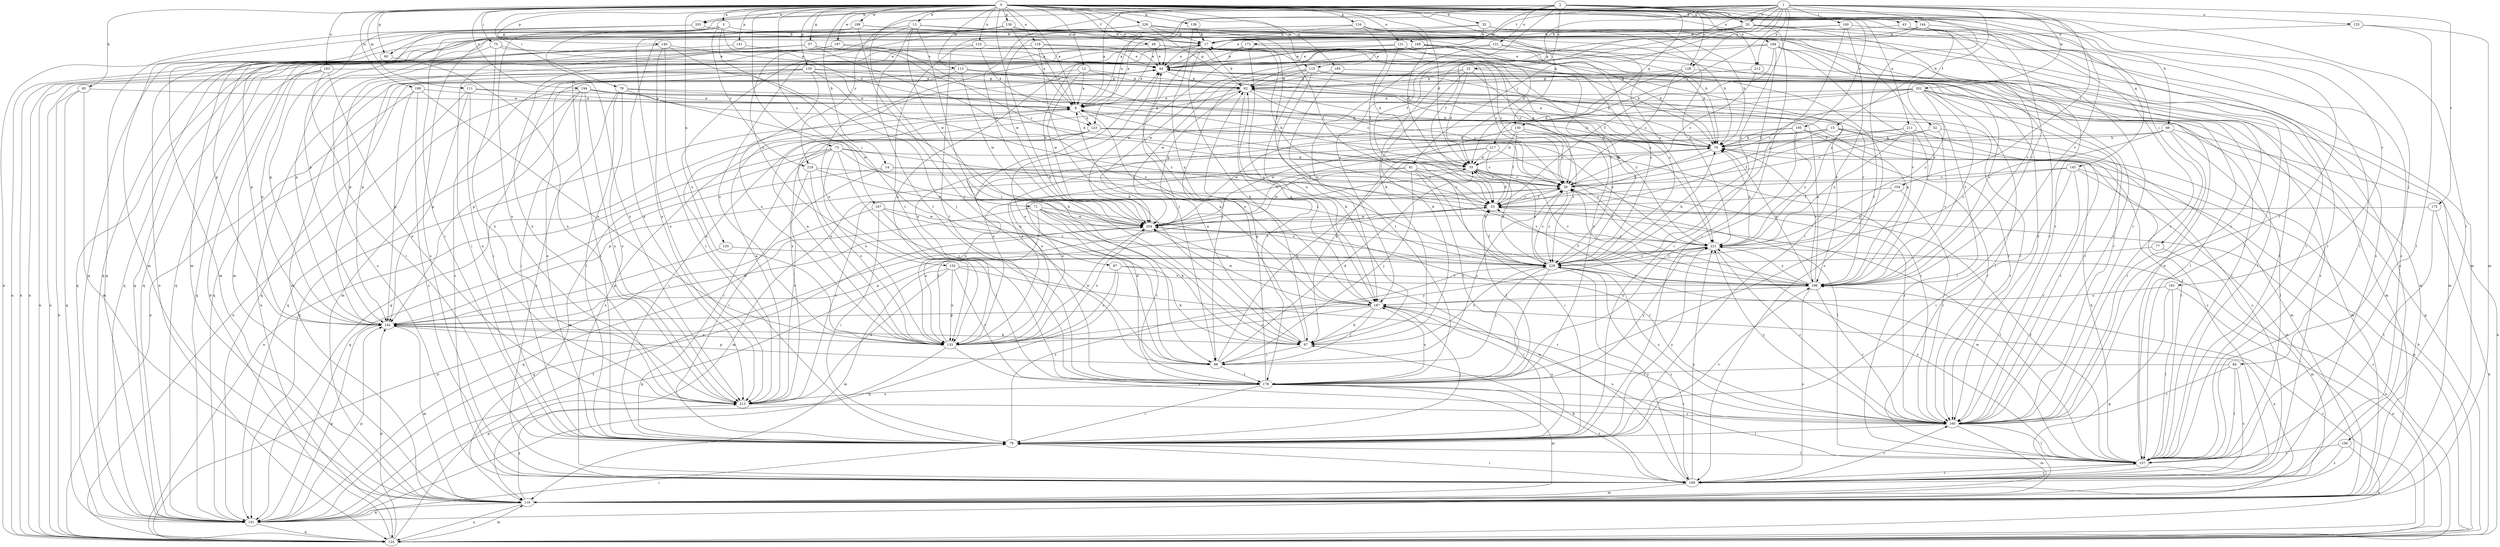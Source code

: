 strict digraph  {
0;
1;
2;
3;
8;
12;
13;
14;
15;
17;
20;
22;
26;
32;
35;
43;
44;
49;
52;
53;
57;
60;
62;
65;
66;
70;
71;
73;
75;
77;
78;
79;
81;
84;
87;
88;
97;
100;
104;
106;
107;
111;
113;
115;
116;
118;
120;
121;
122;
123;
124;
125;
128;
131;
132;
133;
134;
135;
136;
138;
140;
141;
142;
144;
145;
150;
151;
160;
167;
168;
169;
173;
175;
178;
183;
184;
185;
187;
191;
194;
195;
196;
197;
198;
199;
202;
203;
204;
211;
212;
213;
217;
219;
221;
226;
229;
0 -> 3  [label=a];
0 -> 8  [label=a];
0 -> 12  [label=b];
0 -> 13  [label=b];
0 -> 14  [label=b];
0 -> 32  [label=d];
0 -> 35  [label=d];
0 -> 43  [label=e];
0 -> 44  [label=e];
0 -> 49  [label=f];
0 -> 52  [label=f];
0 -> 57  [label=g];
0 -> 60  [label=g];
0 -> 65  [label=h];
0 -> 71  [label=i];
0 -> 73  [label=i];
0 -> 75  [label=i];
0 -> 77  [label=i];
0 -> 78  [label=i];
0 -> 97  [label=k];
0 -> 111  [label=m];
0 -> 113  [label=m];
0 -> 115  [label=m];
0 -> 118  [label=n];
0 -> 120  [label=n];
0 -> 121  [label=n];
0 -> 122  [label=n];
0 -> 134  [label=p];
0 -> 135  [label=p];
0 -> 136  [label=p];
0 -> 138  [label=p];
0 -> 140  [label=p];
0 -> 141  [label=p];
0 -> 144  [label=q];
0 -> 145  [label=q];
0 -> 150  [label=q];
0 -> 160  [label=r];
0 -> 167  [label=s];
0 -> 183  [label=u];
0 -> 184  [label=u];
0 -> 185  [label=u];
0 -> 191  [label=v];
0 -> 194  [label=v];
0 -> 195  [label=v];
0 -> 197  [label=w];
0 -> 198  [label=w];
0 -> 199  [label=w];
0 -> 211  [label=x];
0 -> 226  [label=z];
1 -> 8  [label=a];
1 -> 15  [label=b];
1 -> 20  [label=c];
1 -> 53  [label=f];
1 -> 81  [label=j];
1 -> 100  [label=l];
1 -> 104  [label=l];
1 -> 125  [label=o];
1 -> 128  [label=o];
1 -> 173  [label=t];
1 -> 175  [label=t];
1 -> 178  [label=t];
1 -> 187  [label=u];
1 -> 202  [label=w];
1 -> 203  [label=w];
1 -> 212  [label=x];
1 -> 217  [label=y];
1 -> 219  [label=y];
1 -> 229  [label=z];
2 -> 8  [label=a];
2 -> 20  [label=c];
2 -> 22  [label=c];
2 -> 53  [label=f];
2 -> 66  [label=h];
2 -> 84  [label=j];
2 -> 106  [label=l];
2 -> 115  [label=m];
2 -> 123  [label=n];
2 -> 128  [label=o];
2 -> 131  [label=o];
2 -> 142  [label=p];
2 -> 150  [label=q];
2 -> 196  [label=v];
2 -> 203  [label=w];
2 -> 204  [label=w];
2 -> 212  [label=x];
3 -> 17  [label=b];
3 -> 60  [label=g];
3 -> 87  [label=j];
3 -> 116  [label=m];
3 -> 123  [label=n];
3 -> 213  [label=x];
3 -> 219  [label=y];
8 -> 70  [label=h];
8 -> 123  [label=n];
8 -> 151  [label=q];
8 -> 229  [label=z];
12 -> 8  [label=a];
12 -> 62  [label=g];
12 -> 116  [label=m];
12 -> 196  [label=v];
12 -> 204  [label=w];
13 -> 35  [label=d];
13 -> 88  [label=j];
13 -> 132  [label=o];
13 -> 160  [label=r];
13 -> 168  [label=s];
13 -> 178  [label=t];
13 -> 204  [label=w];
13 -> 213  [label=x];
14 -> 26  [label=c];
14 -> 79  [label=i];
14 -> 107  [label=l];
14 -> 151  [label=q];
15 -> 26  [label=c];
15 -> 70  [label=h];
15 -> 116  [label=m];
15 -> 133  [label=o];
15 -> 160  [label=r];
15 -> 169  [label=s];
15 -> 204  [label=w];
17 -> 44  [label=e];
17 -> 70  [label=h];
17 -> 88  [label=j];
17 -> 97  [label=k];
17 -> 116  [label=m];
17 -> 169  [label=s];
20 -> 17  [label=b];
20 -> 62  [label=g];
20 -> 79  [label=i];
20 -> 97  [label=k];
20 -> 107  [label=l];
20 -> 142  [label=p];
20 -> 160  [label=r];
20 -> 169  [label=s];
22 -> 35  [label=d];
22 -> 62  [label=g];
22 -> 97  [label=k];
22 -> 151  [label=q];
22 -> 169  [label=s];
22 -> 178  [label=t];
26 -> 53  [label=f];
26 -> 116  [label=m];
26 -> 229  [label=z];
32 -> 8  [label=a];
32 -> 17  [label=b];
32 -> 70  [label=h];
32 -> 107  [label=l];
32 -> 116  [label=m];
32 -> 151  [label=q];
35 -> 26  [label=c];
35 -> 133  [label=o];
35 -> 160  [label=r];
35 -> 196  [label=v];
35 -> 229  [label=z];
43 -> 17  [label=b];
43 -> 160  [label=r];
43 -> 196  [label=v];
44 -> 62  [label=g];
44 -> 107  [label=l];
44 -> 151  [label=q];
44 -> 196  [label=v];
44 -> 213  [label=x];
49 -> 8  [label=a];
49 -> 26  [label=c];
49 -> 44  [label=e];
49 -> 151  [label=q];
49 -> 221  [label=y];
52 -> 26  [label=c];
52 -> 70  [label=h];
52 -> 116  [label=m];
52 -> 196  [label=v];
53 -> 17  [label=b];
53 -> 26  [label=c];
53 -> 35  [label=d];
53 -> 107  [label=l];
53 -> 204  [label=w];
57 -> 35  [label=d];
57 -> 44  [label=e];
57 -> 79  [label=i];
57 -> 124  [label=n];
57 -> 151  [label=q];
57 -> 187  [label=u];
60 -> 116  [label=m];
60 -> 213  [label=x];
62 -> 8  [label=a];
62 -> 17  [label=b];
62 -> 26  [label=c];
62 -> 151  [label=q];
62 -> 178  [label=t];
62 -> 221  [label=y];
65 -> 8  [label=a];
65 -> 116  [label=m];
65 -> 124  [label=n];
65 -> 151  [label=q];
66 -> 70  [label=h];
66 -> 107  [label=l];
66 -> 124  [label=n];
66 -> 133  [label=o];
66 -> 160  [label=r];
66 -> 229  [label=z];
70 -> 35  [label=d];
70 -> 44  [label=e];
70 -> 53  [label=f];
70 -> 62  [label=g];
70 -> 196  [label=v];
71 -> 97  [label=k];
71 -> 133  [label=o];
71 -> 151  [label=q];
71 -> 160  [label=r];
71 -> 178  [label=t];
71 -> 204  [label=w];
71 -> 229  [label=z];
73 -> 35  [label=d];
73 -> 53  [label=f];
73 -> 79  [label=i];
73 -> 88  [label=j];
73 -> 116  [label=m];
73 -> 124  [label=n];
73 -> 133  [label=o];
73 -> 229  [label=z];
75 -> 44  [label=e];
75 -> 160  [label=r];
75 -> 169  [label=s];
75 -> 213  [label=x];
77 -> 116  [label=m];
77 -> 229  [label=z];
78 -> 8  [label=a];
78 -> 70  [label=h];
78 -> 79  [label=i];
78 -> 169  [label=s];
78 -> 204  [label=w];
78 -> 213  [label=x];
79 -> 44  [label=e];
79 -> 107  [label=l];
79 -> 187  [label=u];
79 -> 196  [label=v];
79 -> 221  [label=y];
79 -> 229  [label=z];
81 -> 26  [label=c];
81 -> 79  [label=i];
81 -> 88  [label=j];
81 -> 142  [label=p];
81 -> 178  [label=t];
81 -> 196  [label=v];
81 -> 204  [label=w];
84 -> 107  [label=l];
84 -> 160  [label=r];
84 -> 169  [label=s];
84 -> 178  [label=t];
87 -> 97  [label=k];
87 -> 133  [label=o];
87 -> 151  [label=q];
87 -> 196  [label=v];
88 -> 26  [label=c];
88 -> 35  [label=d];
88 -> 44  [label=e];
88 -> 70  [label=h];
88 -> 142  [label=p];
88 -> 178  [label=t];
97 -> 8  [label=a];
97 -> 44  [label=e];
97 -> 88  [label=j];
97 -> 229  [label=z];
100 -> 17  [label=b];
100 -> 79  [label=i];
100 -> 169  [label=s];
100 -> 204  [label=w];
100 -> 229  [label=z];
104 -> 53  [label=f];
104 -> 160  [label=r];
104 -> 221  [label=y];
106 -> 107  [label=l];
106 -> 124  [label=n];
106 -> 169  [label=s];
107 -> 44  [label=e];
107 -> 53  [label=f];
107 -> 70  [label=h];
107 -> 169  [label=s];
107 -> 187  [label=u];
107 -> 204  [label=w];
107 -> 221  [label=y];
111 -> 8  [label=a];
111 -> 107  [label=l];
111 -> 124  [label=n];
111 -> 142  [label=p];
111 -> 213  [label=x];
113 -> 26  [label=c];
113 -> 62  [label=g];
113 -> 79  [label=i];
113 -> 124  [label=n];
113 -> 204  [label=w];
115 -> 62  [label=g];
115 -> 70  [label=h];
115 -> 88  [label=j];
115 -> 97  [label=k];
115 -> 107  [label=l];
115 -> 187  [label=u];
115 -> 196  [label=v];
115 -> 204  [label=w];
116 -> 124  [label=n];
116 -> 151  [label=q];
116 -> 187  [label=u];
116 -> 213  [label=x];
118 -> 8  [label=a];
118 -> 26  [label=c];
118 -> 44  [label=e];
118 -> 97  [label=k];
118 -> 133  [label=o];
120 -> 142  [label=p];
120 -> 229  [label=z];
121 -> 35  [label=d];
121 -> 44  [label=e];
121 -> 124  [label=n];
121 -> 229  [label=z];
122 -> 8  [label=a];
122 -> 44  [label=e];
122 -> 151  [label=q];
122 -> 178  [label=t];
123 -> 70  [label=h];
123 -> 79  [label=i];
123 -> 133  [label=o];
123 -> 160  [label=r];
123 -> 169  [label=s];
123 -> 221  [label=y];
124 -> 17  [label=b];
124 -> 26  [label=c];
124 -> 53  [label=f];
124 -> 62  [label=g];
124 -> 70  [label=h];
124 -> 116  [label=m];
124 -> 142  [label=p];
124 -> 196  [label=v];
125 -> 17  [label=b];
125 -> 107  [label=l];
125 -> 116  [label=m];
128 -> 26  [label=c];
128 -> 35  [label=d];
128 -> 62  [label=g];
128 -> 116  [label=m];
131 -> 44  [label=e];
131 -> 70  [label=h];
131 -> 133  [label=o];
131 -> 142  [label=p];
131 -> 169  [label=s];
131 -> 187  [label=u];
131 -> 229  [label=z];
132 -> 116  [label=m];
132 -> 133  [label=o];
132 -> 160  [label=r];
132 -> 178  [label=t];
132 -> 196  [label=v];
132 -> 213  [label=x];
133 -> 8  [label=a];
133 -> 53  [label=f];
133 -> 151  [label=q];
133 -> 160  [label=r];
133 -> 204  [label=w];
133 -> 221  [label=y];
134 -> 17  [label=b];
134 -> 35  [label=d];
134 -> 53  [label=f];
134 -> 142  [label=p];
134 -> 178  [label=t];
134 -> 196  [label=v];
134 -> 221  [label=y];
135 -> 62  [label=g];
135 -> 79  [label=i];
135 -> 97  [label=k];
135 -> 107  [label=l];
135 -> 124  [label=n];
135 -> 133  [label=o];
135 -> 169  [label=s];
135 -> 229  [label=z];
136 -> 8  [label=a];
136 -> 17  [label=b];
136 -> 70  [label=h];
136 -> 79  [label=i];
136 -> 107  [label=l];
136 -> 133  [label=o];
136 -> 213  [label=x];
138 -> 17  [label=b];
138 -> 187  [label=u];
140 -> 44  [label=e];
140 -> 79  [label=i];
140 -> 88  [label=j];
140 -> 142  [label=p];
140 -> 213  [label=x];
141 -> 44  [label=e];
141 -> 151  [label=q];
142 -> 97  [label=k];
142 -> 116  [label=m];
142 -> 133  [label=o];
142 -> 151  [label=q];
142 -> 204  [label=w];
144 -> 17  [label=b];
144 -> 44  [label=e];
144 -> 107  [label=l];
144 -> 160  [label=r];
144 -> 196  [label=v];
145 -> 26  [label=c];
145 -> 79  [label=i];
145 -> 116  [label=m];
145 -> 124  [label=n];
145 -> 133  [label=o];
145 -> 160  [label=r];
150 -> 26  [label=c];
150 -> 35  [label=d];
150 -> 53  [label=f];
150 -> 70  [label=h];
150 -> 97  [label=k];
150 -> 229  [label=z];
151 -> 79  [label=i];
151 -> 124  [label=n];
151 -> 142  [label=p];
160 -> 79  [label=i];
160 -> 107  [label=l];
160 -> 116  [label=m];
160 -> 221  [label=y];
160 -> 229  [label=z];
167 -> 79  [label=i];
167 -> 124  [label=n];
167 -> 178  [label=t];
167 -> 204  [label=w];
167 -> 229  [label=z];
168 -> 26  [label=c];
168 -> 44  [label=e];
168 -> 70  [label=h];
168 -> 124  [label=n];
168 -> 142  [label=p];
168 -> 160  [label=r];
168 -> 204  [label=w];
168 -> 229  [label=z];
169 -> 79  [label=i];
169 -> 97  [label=k];
169 -> 107  [label=l];
169 -> 116  [label=m];
169 -> 160  [label=r];
169 -> 204  [label=w];
169 -> 221  [label=y];
169 -> 229  [label=z];
173 -> 44  [label=e];
173 -> 133  [label=o];
173 -> 187  [label=u];
173 -> 221  [label=y];
175 -> 107  [label=l];
175 -> 124  [label=n];
175 -> 204  [label=w];
178 -> 35  [label=d];
178 -> 44  [label=e];
178 -> 53  [label=f];
178 -> 62  [label=g];
178 -> 79  [label=i];
178 -> 116  [label=m];
178 -> 160  [label=r];
178 -> 169  [label=s];
178 -> 187  [label=u];
178 -> 213  [label=x];
178 -> 221  [label=y];
183 -> 62  [label=g];
183 -> 79  [label=i];
183 -> 124  [label=n];
183 -> 142  [label=p];
183 -> 151  [label=q];
183 -> 213  [label=x];
184 -> 44  [label=e];
184 -> 53  [label=f];
184 -> 79  [label=i];
184 -> 107  [label=l];
184 -> 160  [label=r];
184 -> 196  [label=v];
184 -> 204  [label=w];
185 -> 62  [label=g];
185 -> 160  [label=r];
185 -> 178  [label=t];
187 -> 8  [label=a];
187 -> 62  [label=g];
187 -> 79  [label=i];
187 -> 88  [label=j];
187 -> 97  [label=k];
187 -> 133  [label=o];
187 -> 142  [label=p];
187 -> 204  [label=w];
191 -> 107  [label=l];
191 -> 124  [label=n];
191 -> 151  [label=q];
191 -> 187  [label=u];
194 -> 8  [label=a];
194 -> 35  [label=d];
194 -> 70  [label=h];
194 -> 79  [label=i];
194 -> 116  [label=m];
194 -> 142  [label=p];
194 -> 151  [label=q];
194 -> 160  [label=r];
194 -> 213  [label=x];
195 -> 70  [label=h];
195 -> 160  [label=r];
195 -> 169  [label=s];
195 -> 178  [label=t];
195 -> 204  [label=w];
195 -> 221  [label=y];
196 -> 8  [label=a];
196 -> 26  [label=c];
196 -> 53  [label=f];
196 -> 62  [label=g];
196 -> 70  [label=h];
196 -> 160  [label=r];
196 -> 169  [label=s];
196 -> 187  [label=u];
196 -> 221  [label=y];
197 -> 26  [label=c];
197 -> 44  [label=e];
197 -> 151  [label=q];
197 -> 213  [label=x];
198 -> 8  [label=a];
198 -> 124  [label=n];
198 -> 133  [label=o];
198 -> 142  [label=p];
198 -> 169  [label=s];
199 -> 17  [label=b];
199 -> 53  [label=f];
199 -> 88  [label=j];
199 -> 124  [label=n];
199 -> 213  [label=x];
202 -> 8  [label=a];
202 -> 26  [label=c];
202 -> 107  [label=l];
202 -> 116  [label=m];
202 -> 133  [label=o];
202 -> 160  [label=r];
202 -> 196  [label=v];
202 -> 213  [label=x];
202 -> 221  [label=y];
203 -> 17  [label=b];
203 -> 142  [label=p];
203 -> 151  [label=q];
204 -> 17  [label=b];
204 -> 62  [label=g];
204 -> 133  [label=o];
204 -> 151  [label=q];
204 -> 221  [label=y];
211 -> 53  [label=f];
211 -> 70  [label=h];
211 -> 107  [label=l];
211 -> 160  [label=r];
211 -> 221  [label=y];
212 -> 26  [label=c];
212 -> 62  [label=g];
212 -> 116  [label=m];
213 -> 8  [label=a];
213 -> 26  [label=c];
213 -> 160  [label=r];
217 -> 26  [label=c];
217 -> 35  [label=d];
217 -> 133  [label=o];
217 -> 204  [label=w];
217 -> 221  [label=y];
219 -> 26  [label=c];
219 -> 133  [label=o];
219 -> 204  [label=w];
219 -> 213  [label=x];
221 -> 26  [label=c];
221 -> 70  [label=h];
221 -> 124  [label=n];
221 -> 142  [label=p];
221 -> 151  [label=q];
221 -> 160  [label=r];
221 -> 229  [label=z];
226 -> 17  [label=b];
226 -> 53  [label=f];
226 -> 62  [label=g];
226 -> 70  [label=h];
226 -> 116  [label=m];
226 -> 124  [label=n];
226 -> 151  [label=q];
226 -> 169  [label=s];
226 -> 221  [label=y];
229 -> 17  [label=b];
229 -> 26  [label=c];
229 -> 35  [label=d];
229 -> 53  [label=f];
229 -> 70  [label=h];
229 -> 79  [label=i];
229 -> 88  [label=j];
229 -> 169  [label=s];
229 -> 196  [label=v];
}

